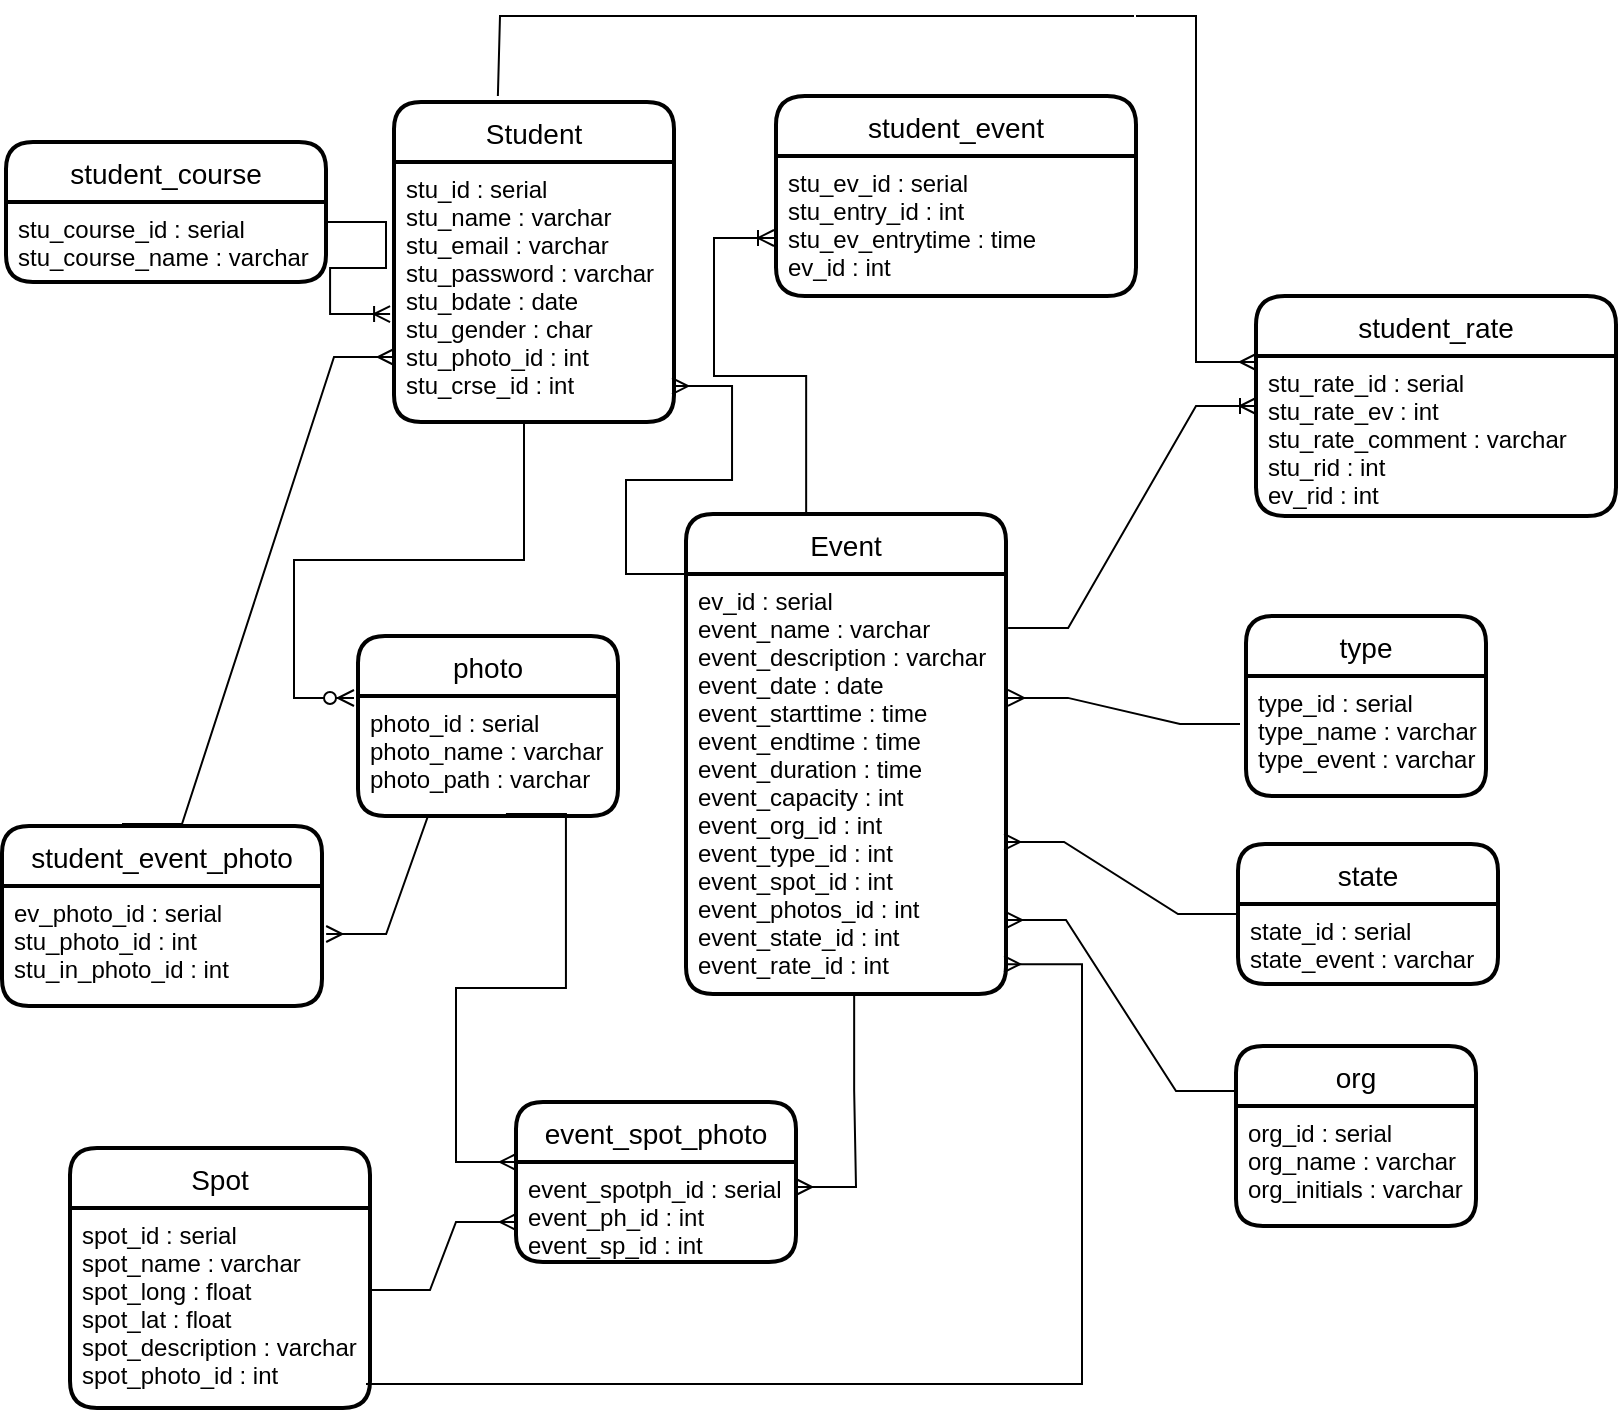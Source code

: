 <mxfile version="15.7.3" type="device"><diagram id="R2lEEEUBdFMjLlhIrx00" name="Page-1"><mxGraphModel dx="1422" dy="836" grid="0" gridSize="10" guides="0" tooltips="1" connect="1" arrows="1" fold="1" page="1" pageScale="1" pageWidth="850" pageHeight="1100" background="none" math="0" shadow="0" extFonts="Permanent Marker^https://fonts.googleapis.com/css?family=Permanent+Marker"><root><mxCell id="0"/><mxCell id="1" parent="0"/><mxCell id="-dNKwsZXg3am0q-QEBUZ-1" value="Student" style="swimlane;childLayout=stackLayout;horizontal=1;startSize=30;horizontalStack=0;rounded=1;fontSize=14;fontStyle=0;strokeWidth=2;resizeParent=0;resizeLast=1;shadow=0;dashed=0;align=center;" parent="1" vertex="1"><mxGeometry x="214" y="54" width="140" height="160" as="geometry"/></mxCell><mxCell id="-dNKwsZXg3am0q-QEBUZ-2" value="stu_id : serial&#10;stu_name : varchar&#10;stu_email : varchar&#10;stu_password : varchar&#10;stu_bdate : date&#10;stu_gender : char&#10;stu_photo_id : int&#10;stu_crse_id : int&#10;&#10;" style="align=left;strokeColor=none;fillColor=none;spacingLeft=4;fontSize=12;verticalAlign=top;resizable=0;rotatable=0;part=1;" parent="-dNKwsZXg3am0q-QEBUZ-1" vertex="1"><mxGeometry y="30" width="140" height="130" as="geometry"/></mxCell><mxCell id="-dNKwsZXg3am0q-QEBUZ-6" value="Event" style="swimlane;childLayout=stackLayout;horizontal=1;startSize=30;horizontalStack=0;rounded=1;fontSize=14;fontStyle=0;strokeWidth=2;resizeParent=0;resizeLast=1;shadow=0;dashed=0;align=center;fillColor=default;" parent="1" vertex="1"><mxGeometry x="360" y="260" width="160" height="240" as="geometry"/></mxCell><mxCell id="-dNKwsZXg3am0q-QEBUZ-7" value="ev_id : serial&#10;event_name : varchar&#10;event_description : varchar&#10;event_date : date&#10;event_starttime : time&#10;event_endtime : time&#10;event_duration : time&#10;event_capacity : int&#10;event_org_id : int&#10;event_type_id : int&#10;event_spot_id : int&#10;event_photos_id : int&#10;event_state_id : int&#10;event_rate_id : int&#10;&#10;" style="align=left;strokeColor=none;fillColor=none;spacingLeft=4;fontSize=12;verticalAlign=top;resizable=0;rotatable=0;part=1;" parent="-dNKwsZXg3am0q-QEBUZ-6" vertex="1"><mxGeometry y="30" width="160" height="210" as="geometry"/></mxCell><mxCell id="-dNKwsZXg3am0q-QEBUZ-8" value="event_spot_photo" style="swimlane;childLayout=stackLayout;horizontal=1;startSize=30;horizontalStack=0;rounded=1;fontSize=14;fontStyle=0;strokeWidth=2;resizeParent=0;resizeLast=1;shadow=0;dashed=0;align=center;" parent="1" vertex="1"><mxGeometry x="275" y="554" width="140" height="80" as="geometry"/></mxCell><mxCell id="-dNKwsZXg3am0q-QEBUZ-9" value="event_spotph_id : serial&#10;event_ph_id : int&#10;event_sp_id : int" style="align=left;strokeColor=none;fillColor=none;spacingLeft=4;fontSize=12;verticalAlign=top;resizable=0;rotatable=0;part=1;" parent="-dNKwsZXg3am0q-QEBUZ-8" vertex="1"><mxGeometry y="30" width="140" height="50" as="geometry"/></mxCell><mxCell id="-dNKwsZXg3am0q-QEBUZ-12" value="Spot" style="swimlane;childLayout=stackLayout;horizontal=1;startSize=30;horizontalStack=0;rounded=1;fontSize=14;fontStyle=0;strokeWidth=2;resizeParent=0;resizeLast=1;shadow=0;dashed=0;align=center;" parent="1" vertex="1"><mxGeometry x="52" y="577" width="150" height="130" as="geometry"/></mxCell><mxCell id="-dNKwsZXg3am0q-QEBUZ-13" value="spot_id : serial&#10;spot_name : varchar&#10;spot_long : float&#10;spot_lat : float&#10;spot_description : varchar&#10;spot_photo_id : int&#10;&#10;" style="align=left;strokeColor=none;fillColor=none;spacingLeft=4;fontSize=12;verticalAlign=top;resizable=0;rotatable=0;part=1;" parent="-dNKwsZXg3am0q-QEBUZ-12" vertex="1"><mxGeometry y="30" width="150" height="100" as="geometry"/></mxCell><mxCell id="-dNKwsZXg3am0q-QEBUZ-14" value="type" style="swimlane;childLayout=stackLayout;horizontal=1;startSize=30;horizontalStack=0;rounded=1;fontSize=14;fontStyle=0;strokeWidth=2;resizeParent=0;resizeLast=1;shadow=0;dashed=0;align=center;" parent="1" vertex="1"><mxGeometry x="640" y="311" width="120" height="90" as="geometry"/></mxCell><mxCell id="-dNKwsZXg3am0q-QEBUZ-15" value="type_id : serial&#10;type_name : varchar&#10;type_event : varchar" style="align=left;strokeColor=none;fillColor=none;spacingLeft=4;fontSize=12;verticalAlign=top;resizable=0;rotatable=0;part=1;" parent="-dNKwsZXg3am0q-QEBUZ-14" vertex="1"><mxGeometry y="30" width="120" height="60" as="geometry"/></mxCell><mxCell id="-dNKwsZXg3am0q-QEBUZ-16" value="state" style="swimlane;childLayout=stackLayout;horizontal=1;startSize=30;horizontalStack=0;rounded=1;fontSize=14;fontStyle=0;strokeWidth=2;resizeParent=0;resizeLast=1;shadow=0;dashed=0;align=center;" parent="1" vertex="1"><mxGeometry x="636" y="425" width="130" height="70" as="geometry"/></mxCell><mxCell id="-dNKwsZXg3am0q-QEBUZ-17" value="state_id : serial&#10;state_event : varchar" style="align=left;strokeColor=none;fillColor=none;spacingLeft=4;fontSize=12;verticalAlign=top;resizable=0;rotatable=0;part=1;" parent="-dNKwsZXg3am0q-QEBUZ-16" vertex="1"><mxGeometry y="30" width="130" height="40" as="geometry"/></mxCell><mxCell id="-dNKwsZXg3am0q-QEBUZ-20" value="photo" style="swimlane;childLayout=stackLayout;horizontal=1;startSize=30;horizontalStack=0;rounded=1;fontSize=14;fontStyle=0;strokeWidth=2;resizeParent=0;resizeLast=1;shadow=0;dashed=0;align=center;" parent="1" vertex="1"><mxGeometry x="196" y="321" width="130" height="90" as="geometry"/></mxCell><mxCell id="-dNKwsZXg3am0q-QEBUZ-21" value="photo_id : serial&#10;photo_name : varchar&#10;photo_path : varchar" style="align=left;strokeColor=none;fillColor=none;spacingLeft=4;fontSize=12;verticalAlign=top;resizable=0;rotatable=0;part=1;" parent="-dNKwsZXg3am0q-QEBUZ-20" vertex="1"><mxGeometry y="30" width="130" height="60" as="geometry"/></mxCell><mxCell id="-dNKwsZXg3am0q-QEBUZ-22" value="student_event_photo" style="swimlane;childLayout=stackLayout;horizontal=1;startSize=30;horizontalStack=0;rounded=1;fontSize=14;fontStyle=0;strokeWidth=2;resizeParent=0;resizeLast=1;shadow=0;dashed=0;align=center;" parent="1" vertex="1"><mxGeometry x="18" y="416" width="160" height="90" as="geometry"/></mxCell><mxCell id="-dNKwsZXg3am0q-QEBUZ-23" value="ev_photo_id : serial&#10;stu_photo_id : int&#10;stu_in_photo_id : int&#10;" style="align=left;strokeColor=none;fillColor=none;spacingLeft=4;fontSize=12;verticalAlign=top;resizable=0;rotatable=0;part=1;" parent="-dNKwsZXg3am0q-QEBUZ-22" vertex="1"><mxGeometry y="30" width="160" height="60" as="geometry"/></mxCell><mxCell id="-dNKwsZXg3am0q-QEBUZ-24" value="org" style="swimlane;childLayout=stackLayout;horizontal=1;startSize=30;horizontalStack=0;rounded=1;fontSize=14;fontStyle=0;strokeWidth=2;resizeParent=0;resizeLast=1;shadow=0;dashed=0;align=center;" parent="1" vertex="1"><mxGeometry x="635" y="526" width="120" height="90" as="geometry"/></mxCell><mxCell id="-dNKwsZXg3am0q-QEBUZ-25" value="org_id : serial&#10;org_name : varchar&#10;org_initials : varchar" style="align=left;strokeColor=none;fillColor=none;spacingLeft=4;fontSize=12;verticalAlign=top;resizable=0;rotatable=0;part=1;" parent="-dNKwsZXg3am0q-QEBUZ-24" vertex="1"><mxGeometry y="30" width="120" height="60" as="geometry"/></mxCell><mxCell id="-dNKwsZXg3am0q-QEBUZ-28" value="student_course" style="swimlane;childLayout=stackLayout;horizontal=1;startSize=30;horizontalStack=0;rounded=1;fontSize=14;fontStyle=0;strokeWidth=2;resizeParent=0;resizeLast=1;shadow=0;dashed=0;align=center;" parent="1" vertex="1"><mxGeometry x="20" y="74" width="160" height="70" as="geometry"/></mxCell><mxCell id="-dNKwsZXg3am0q-QEBUZ-29" value="stu_course_id : serial&#10;stu_course_name : varchar" style="align=left;strokeColor=none;fillColor=none;spacingLeft=4;fontSize=12;verticalAlign=top;resizable=0;rotatable=0;part=1;" parent="-dNKwsZXg3am0q-QEBUZ-28" vertex="1"><mxGeometry y="30" width="160" height="40" as="geometry"/></mxCell><mxCell id="-dNKwsZXg3am0q-QEBUZ-30" value="student_rate" style="swimlane;childLayout=stackLayout;horizontal=1;startSize=30;horizontalStack=0;rounded=1;fontSize=14;fontStyle=0;strokeWidth=2;resizeParent=0;resizeLast=1;shadow=0;dashed=0;align=center;arcSize=16;" parent="1" vertex="1"><mxGeometry x="645" y="151" width="180" height="110" as="geometry"/></mxCell><mxCell id="-dNKwsZXg3am0q-QEBUZ-31" value="stu_rate_id : serial&#10;stu_rate_ev : int&#10;stu_rate_comment : varchar&#10;stu_rid : int&#10;ev_rid : int&#10;" style="align=left;strokeColor=none;fillColor=none;spacingLeft=4;fontSize=12;verticalAlign=top;resizable=0;rotatable=0;part=1;" parent="-dNKwsZXg3am0q-QEBUZ-30" vertex="1"><mxGeometry y="30" width="180" height="80" as="geometry"/></mxCell><mxCell id="mlkvtVkCXy7F1u38-qkt-1" value="student_event" style="swimlane;childLayout=stackLayout;horizontal=1;startSize=30;horizontalStack=0;rounded=1;fontSize=14;fontStyle=0;strokeWidth=2;resizeParent=0;resizeLast=1;shadow=0;dashed=0;align=center;arcSize=16;" vertex="1" parent="1"><mxGeometry x="405" y="51" width="180" height="100" as="geometry"/></mxCell><mxCell id="mlkvtVkCXy7F1u38-qkt-2" value="stu_ev_id : serial&#10;stu_entry_id : int&#10;stu_ev_entrytime : time&#10;ev_id : int&#10;" style="align=left;strokeColor=none;fillColor=none;spacingLeft=4;fontSize=12;verticalAlign=top;resizable=0;rotatable=0;part=1;" vertex="1" parent="mlkvtVkCXy7F1u38-qkt-1"><mxGeometry y="30" width="180" height="70" as="geometry"/></mxCell><mxCell id="mlkvtVkCXy7F1u38-qkt-4" value="" style="edgeStyle=entityRelationEdgeStyle;fontSize=12;html=1;endArrow=ERoneToMany;rounded=0;entryX=-0.014;entryY=0.585;entryDx=0;entryDy=0;entryPerimeter=0;exitX=1;exitY=0.25;exitDx=0;exitDy=0;" edge="1" parent="1" source="-dNKwsZXg3am0q-QEBUZ-29" target="-dNKwsZXg3am0q-QEBUZ-2"><mxGeometry width="100" height="100" relative="1" as="geometry"><mxPoint x="73" y="160" as="sourcePoint"/><mxPoint x="199" y="160" as="targetPoint"/></mxGeometry></mxCell><mxCell id="mlkvtVkCXy7F1u38-qkt-7" value="" style="edgeStyle=entityRelationEdgeStyle;fontSize=12;html=1;endArrow=ERoneToMany;rounded=0;exitX=0.188;exitY=0;exitDx=0;exitDy=0;exitPerimeter=0;" edge="1" parent="1" source="-dNKwsZXg3am0q-QEBUZ-6"><mxGeometry width="100" height="100" relative="1" as="geometry"><mxPoint x="344" y="260" as="sourcePoint"/><mxPoint x="404" y="122" as="targetPoint"/></mxGeometry></mxCell><mxCell id="mlkvtVkCXy7F1u38-qkt-8" value="" style="edgeStyle=entityRelationEdgeStyle;fontSize=12;html=1;endArrow=ERoneToMany;rounded=0;exitX=0.188;exitY=0;exitDx=0;exitDy=0;exitPerimeter=0;entryX=0;entryY=0.5;entryDx=0;entryDy=0;" edge="1" parent="1" target="-dNKwsZXg3am0q-QEBUZ-30"><mxGeometry width="100" height="100" relative="1" as="geometry"><mxPoint x="521.08" y="317" as="sourcePoint"/><mxPoint x="534" y="181" as="targetPoint"/></mxGeometry></mxCell><mxCell id="mlkvtVkCXy7F1u38-qkt-9" value="" style="edgeStyle=entityRelationEdgeStyle;fontSize=12;html=1;endArrow=ERmany;rounded=0;" edge="1" parent="1"><mxGeometry width="100" height="100" relative="1" as="geometry"><mxPoint x="585" y="11" as="sourcePoint"/><mxPoint x="645" y="184" as="targetPoint"/></mxGeometry></mxCell><mxCell id="mlkvtVkCXy7F1u38-qkt-12" value="" style="endArrow=none;html=1;rounded=0;exitX=0.371;exitY=-0.019;exitDx=0;exitDy=0;exitPerimeter=0;" edge="1" parent="1" source="-dNKwsZXg3am0q-QEBUZ-1"><mxGeometry relative="1" as="geometry"><mxPoint x="236" y="26" as="sourcePoint"/><mxPoint x="584" y="11" as="targetPoint"/><Array as="points"><mxPoint x="267" y="11"/></Array></mxGeometry></mxCell><mxCell id="mlkvtVkCXy7F1u38-qkt-14" value="" style="edgeStyle=entityRelationEdgeStyle;fontSize=12;html=1;endArrow=ERmany;rounded=0;exitX=0.375;exitY=-0.011;exitDx=0;exitDy=0;exitPerimeter=0;entryX=0;entryY=0.75;entryDx=0;entryDy=0;" edge="1" parent="1" source="-dNKwsZXg3am0q-QEBUZ-22" target="-dNKwsZXg3am0q-QEBUZ-2"><mxGeometry width="100" height="100" relative="1" as="geometry"><mxPoint x="67" y="376" as="sourcePoint"/><mxPoint x="167" y="276" as="targetPoint"/></mxGeometry></mxCell><mxCell id="mlkvtVkCXy7F1u38-qkt-15" value="" style="edgeStyle=entityRelationEdgeStyle;fontSize=12;html=1;endArrow=ERzeroToMany;endFill=1;rounded=0;exitX=0.25;exitY=1;exitDx=0;exitDy=0;" edge="1" parent="1" source="-dNKwsZXg3am0q-QEBUZ-2"><mxGeometry width="100" height="100" relative="1" as="geometry"><mxPoint x="205" y="315" as="sourcePoint"/><mxPoint x="194" y="352" as="targetPoint"/></mxGeometry></mxCell><mxCell id="mlkvtVkCXy7F1u38-qkt-16" value="" style="edgeStyle=entityRelationEdgeStyle;fontSize=12;html=1;endArrow=ERmany;rounded=0;exitX=0.5;exitY=1;exitDx=0;exitDy=0;entryX=1.013;entryY=0.4;entryDx=0;entryDy=0;entryPerimeter=0;" edge="1" parent="1" source="-dNKwsZXg3am0q-QEBUZ-21" target="-dNKwsZXg3am0q-QEBUZ-23"><mxGeometry width="100" height="100" relative="1" as="geometry"><mxPoint x="213" y="530" as="sourcePoint"/><mxPoint x="313" y="430" as="targetPoint"/></mxGeometry></mxCell><mxCell id="mlkvtVkCXy7F1u38-qkt-17" value="" style="edgeStyle=entityRelationEdgeStyle;fontSize=12;html=1;endArrow=ERmany;rounded=0;exitX=0.569;exitY=0.983;exitDx=0;exitDy=0;exitPerimeter=0;entryX=0;entryY=0;entryDx=0;entryDy=0;" edge="1" parent="1" source="-dNKwsZXg3am0q-QEBUZ-21" target="-dNKwsZXg3am0q-QEBUZ-9"><mxGeometry width="100" height="100" relative="1" as="geometry"><mxPoint x="298.92" y="471" as="sourcePoint"/><mxPoint x="261" y="565" as="targetPoint"/></mxGeometry></mxCell><mxCell id="mlkvtVkCXy7F1u38-qkt-18" value="" style="edgeStyle=entityRelationEdgeStyle;fontSize=12;html=1;endArrow=ERmany;rounded=0;exitX=0.569;exitY=0.983;exitDx=0;exitDy=0;exitPerimeter=0;entryX=0;entryY=0.75;entryDx=0;entryDy=0;" edge="1" parent="1" target="-dNKwsZXg3am0q-QEBUZ-8"><mxGeometry width="100" height="100" relative="1" as="geometry"><mxPoint x="202.0" y="648" as="sourcePoint"/><mxPoint x="372" y="641" as="targetPoint"/></mxGeometry></mxCell><mxCell id="mlkvtVkCXy7F1u38-qkt-19" value="" style="edgeStyle=entityRelationEdgeStyle;fontSize=12;html=1;endArrow=ERmany;rounded=0;exitX=-0.025;exitY=0.4;exitDx=0;exitDy=0;exitPerimeter=0;entryX=1.006;entryY=0.295;entryDx=0;entryDy=0;entryPerimeter=0;" edge="1" parent="1" source="-dNKwsZXg3am0q-QEBUZ-15" target="-dNKwsZXg3am0q-QEBUZ-7"><mxGeometry width="100" height="100" relative="1" as="geometry"><mxPoint x="514" y="573" as="sourcePoint"/><mxPoint x="614" y="473" as="targetPoint"/></mxGeometry></mxCell><mxCell id="mlkvtVkCXy7F1u38-qkt-20" value="" style="edgeStyle=entityRelationEdgeStyle;fontSize=12;html=1;endArrow=ERmany;rounded=0;exitX=0;exitY=0.5;exitDx=0;exitDy=0;entryX=0.994;entryY=0.638;entryDx=0;entryDy=0;entryPerimeter=0;" edge="1" parent="1" source="-dNKwsZXg3am0q-QEBUZ-16" target="-dNKwsZXg3am0q-QEBUZ-7"><mxGeometry width="100" height="100" relative="1" as="geometry"><mxPoint x="658.04" y="447.05" as="sourcePoint"/><mxPoint x="543" y="432.0" as="targetPoint"/></mxGeometry></mxCell><mxCell id="mlkvtVkCXy7F1u38-qkt-21" value="" style="edgeStyle=entityRelationEdgeStyle;fontSize=12;html=1;endArrow=ERmany;rounded=0;exitX=0;exitY=0.25;exitDx=0;exitDy=0;entryX=1;entryY=0.824;entryDx=0;entryDy=0;entryPerimeter=0;" edge="1" parent="1" source="-dNKwsZXg3am0q-QEBUZ-24" target="-dNKwsZXg3am0q-QEBUZ-7"><mxGeometry width="100" height="100" relative="1" as="geometry"><mxPoint x="634.96" y="573.02" as="sourcePoint"/><mxPoint x="519" y="535" as="targetPoint"/></mxGeometry></mxCell><mxCell id="mlkvtVkCXy7F1u38-qkt-22" value="" style="edgeStyle=entityRelationEdgeStyle;fontSize=12;html=1;endArrow=ERmany;rounded=0;entryX=1;entryY=0.25;entryDx=0;entryDy=0;exitX=0.713;exitY=1;exitDx=0;exitDy=0;exitPerimeter=0;" edge="1" parent="1" source="-dNKwsZXg3am0q-QEBUZ-7" target="-dNKwsZXg3am0q-QEBUZ-9"><mxGeometry width="100" height="100" relative="1" as="geometry"><mxPoint x="475" y="499" as="sourcePoint"/><mxPoint x="504" y="692.02" as="targetPoint"/></mxGeometry></mxCell><mxCell id="mlkvtVkCXy7F1u38-qkt-23" value="" style="edgeStyle=entityRelationEdgeStyle;fontSize=12;html=1;endArrow=ERmany;rounded=0;exitX=0;exitY=0;exitDx=0;exitDy=0;entryX=0.993;entryY=0.862;entryDx=0;entryDy=0;entryPerimeter=0;" edge="1" parent="1" source="-dNKwsZXg3am0q-QEBUZ-7" target="-dNKwsZXg3am0q-QEBUZ-2"><mxGeometry width="100" height="100" relative="1" as="geometry"><mxPoint x="405.04" y="245.05" as="sourcePoint"/><mxPoint x="290" y="230.0" as="targetPoint"/></mxGeometry></mxCell><mxCell id="mlkvtVkCXy7F1u38-qkt-24" value="" style="edgeStyle=entityRelationEdgeStyle;fontSize=12;html=1;endArrow=ERmany;rounded=0;entryX=0.994;entryY=0.929;entryDx=0;entryDy=0;entryPerimeter=0;" edge="1" parent="1" target="-dNKwsZXg3am0q-QEBUZ-7"><mxGeometry width="100" height="100" relative="1" as="geometry"><mxPoint x="528" y="695" as="sourcePoint"/><mxPoint x="543" y="495" as="targetPoint"/></mxGeometry></mxCell><mxCell id="mlkvtVkCXy7F1u38-qkt-25" value="" style="endArrow=none;html=1;rounded=0;" edge="1" parent="1"><mxGeometry relative="1" as="geometry"><mxPoint x="200" y="695" as="sourcePoint"/><mxPoint x="528" y="695" as="targetPoint"/></mxGeometry></mxCell></root></mxGraphModel></diagram></mxfile>